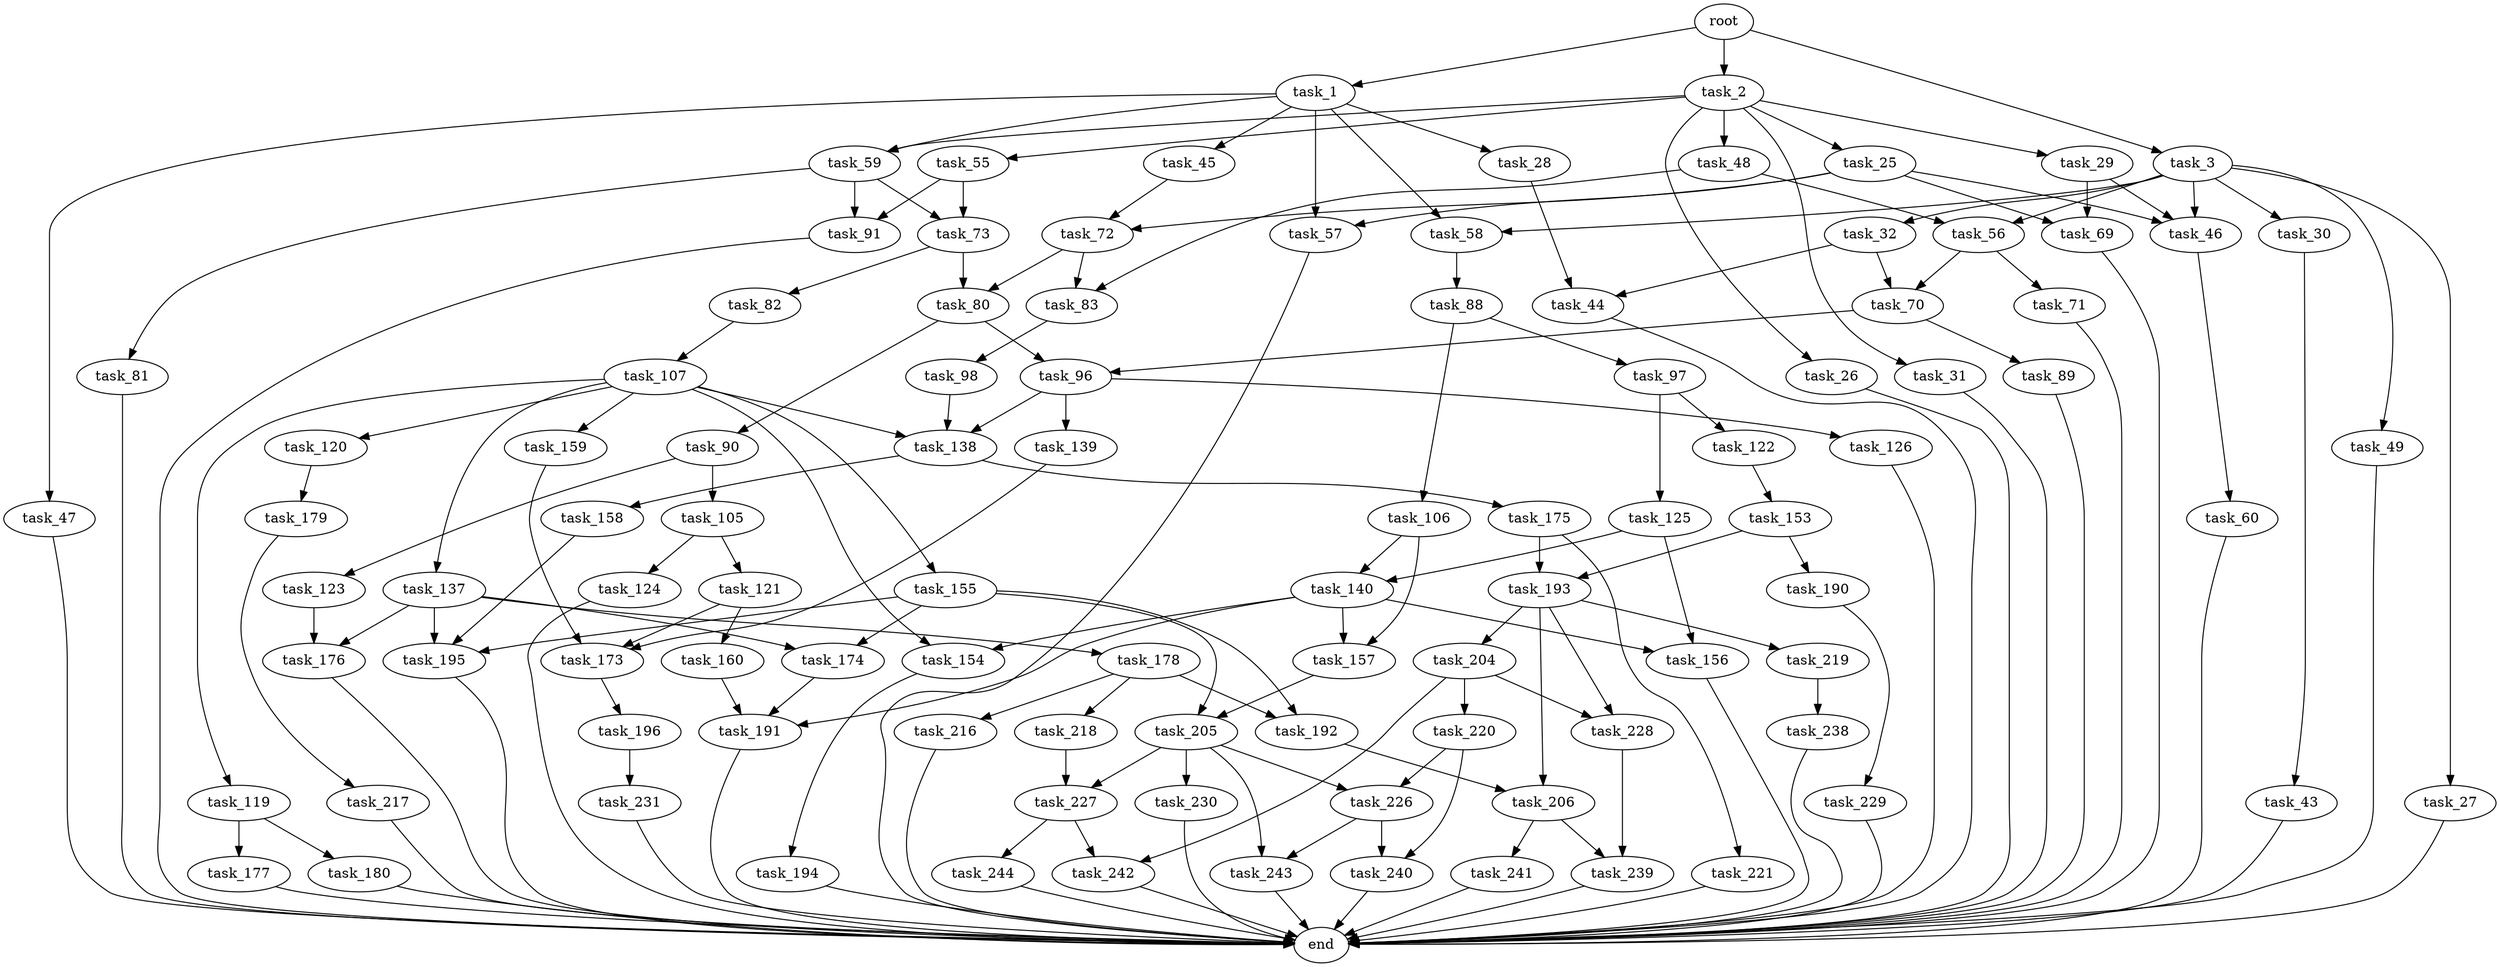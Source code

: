 digraph G {
  root [size="0.000000"];
  task_1 [size="134217728000.000000"];
  task_2 [size="18322313641.000000"];
  task_3 [size="326980092316.000000"];
  task_25 [size="447511763203.000000"];
  task_26 [size="533790317514.000000"];
  task_27 [size="1412948021394.000000"];
  task_28 [size="368293445632.000000"];
  task_29 [size="231928233984.000000"];
  task_30 [size="7381877432.000000"];
  task_31 [size="33546176123.000000"];
  task_32 [size="231928233984.000000"];
  task_43 [size="231928233984.000000"];
  task_44 [size="30243442392.000000"];
  task_45 [size="134217728000.000000"];
  task_46 [size="6677439681.000000"];
  task_47 [size="41432714105.000000"];
  task_48 [size="549755813888.000000"];
  task_49 [size="11975727360.000000"];
  task_55 [size="27875571183.000000"];
  task_56 [size="244109461150.000000"];
  task_57 [size="782757789696.000000"];
  task_58 [size="953730374.000000"];
  task_59 [size="134217728000.000000"];
  task_60 [size="549755813888.000000"];
  task_69 [size="13469558716.000000"];
  task_70 [size="9259473698.000000"];
  task_71 [size="1726889499.000000"];
  task_72 [size="5018192201.000000"];
  task_73 [size="134217728000.000000"];
  task_80 [size="333655523683.000000"];
  task_81 [size="549755813888.000000"];
  task_82 [size="10134438898.000000"];
  task_83 [size="707438592850.000000"];
  task_88 [size="782757789696.000000"];
  task_89 [size="782757789696.000000"];
  task_90 [size="110825705935.000000"];
  task_91 [size="219651458087.000000"];
  task_96 [size="14073530971.000000"];
  task_97 [size="23585113713.000000"];
  task_98 [size="1172446564040.000000"];
  task_105 [size="241846944865.000000"];
  task_106 [size="324628613006.000000"];
  task_107 [size="89178205803.000000"];
  task_119 [size="6389285677.000000"];
  task_120 [size="281316542101.000000"];
  task_121 [size="3043818238.000000"];
  task_122 [size="1141331746.000000"];
  task_123 [size="794984210373.000000"];
  task_124 [size="26046776724.000000"];
  task_125 [size="4715749050.000000"];
  task_126 [size="435082599435.000000"];
  task_137 [size="134217728000.000000"];
  task_138 [size="23764080152.000000"];
  task_139 [size="131332768712.000000"];
  task_140 [size="782757789696.000000"];
  task_153 [size="68719476736.000000"];
  task_154 [size="100545186657.000000"];
  task_155 [size="134217728000.000000"];
  task_156 [size="14452231163.000000"];
  task_157 [size="40625043249.000000"];
  task_158 [size="1135775994.000000"];
  task_159 [size="68719476736.000000"];
  task_160 [size="6216696131.000000"];
  task_173 [size="19464941977.000000"];
  task_174 [size="26741376005.000000"];
  task_175 [size="12723401754.000000"];
  task_176 [size="782757789696.000000"];
  task_177 [size="2512524802.000000"];
  task_178 [size="684229254441.000000"];
  task_179 [size="368293445632.000000"];
  task_180 [size="2240901378.000000"];
  task_190 [size="28991029248.000000"];
  task_191 [size="361948430780.000000"];
  task_192 [size="134217728000.000000"];
  task_193 [size="28991029248.000000"];
  task_194 [size="782757789696.000000"];
  task_195 [size="68719476736.000000"];
  task_196 [size="4826815926.000000"];
  task_204 [size="376425331.000000"];
  task_205 [size="34387411626.000000"];
  task_206 [size="565207409148.000000"];
  task_216 [size="782757789696.000000"];
  task_217 [size="8372649812.000000"];
  task_218 [size="68719476736.000000"];
  task_219 [size="667422409549.000000"];
  task_220 [size="409001489449.000000"];
  task_221 [size="12328054894.000000"];
  task_226 [size="8589934592.000000"];
  task_227 [size="34013358748.000000"];
  task_228 [size="782757789696.000000"];
  task_229 [size="231928233984.000000"];
  task_230 [size="5092393544.000000"];
  task_231 [size="50252334947.000000"];
  task_238 [size="30865100280.000000"];
  task_239 [size="29134038881.000000"];
  task_240 [size="699297176977.000000"];
  task_241 [size="10459496119.000000"];
  task_242 [size="2206332889.000000"];
  task_243 [size="231928233984.000000"];
  task_244 [size="18313940233.000000"];
  end [size="0.000000"];

  root -> task_1 [size="1.000000"];
  root -> task_2 [size="1.000000"];
  root -> task_3 [size="1.000000"];
  task_1 -> task_28 [size="209715200.000000"];
  task_1 -> task_45 [size="209715200.000000"];
  task_1 -> task_47 [size="209715200.000000"];
  task_1 -> task_57 [size="209715200.000000"];
  task_1 -> task_58 [size="209715200.000000"];
  task_1 -> task_59 [size="209715200.000000"];
  task_2 -> task_25 [size="301989888.000000"];
  task_2 -> task_26 [size="301989888.000000"];
  task_2 -> task_29 [size="301989888.000000"];
  task_2 -> task_31 [size="301989888.000000"];
  task_2 -> task_48 [size="301989888.000000"];
  task_2 -> task_55 [size="301989888.000000"];
  task_2 -> task_59 [size="301989888.000000"];
  task_3 -> task_27 [size="536870912.000000"];
  task_3 -> task_30 [size="536870912.000000"];
  task_3 -> task_32 [size="536870912.000000"];
  task_3 -> task_46 [size="536870912.000000"];
  task_3 -> task_49 [size="536870912.000000"];
  task_3 -> task_56 [size="536870912.000000"];
  task_3 -> task_58 [size="536870912.000000"];
  task_25 -> task_46 [size="411041792.000000"];
  task_25 -> task_57 [size="411041792.000000"];
  task_25 -> task_69 [size="411041792.000000"];
  task_25 -> task_72 [size="411041792.000000"];
  task_26 -> end [size="1.000000"];
  task_27 -> end [size="1.000000"];
  task_28 -> task_44 [size="411041792.000000"];
  task_29 -> task_46 [size="301989888.000000"];
  task_29 -> task_69 [size="301989888.000000"];
  task_30 -> task_43 [size="301989888.000000"];
  task_31 -> end [size="1.000000"];
  task_32 -> task_44 [size="301989888.000000"];
  task_32 -> task_70 [size="301989888.000000"];
  task_43 -> end [size="1.000000"];
  task_44 -> end [size="1.000000"];
  task_45 -> task_72 [size="209715200.000000"];
  task_46 -> task_60 [size="134217728.000000"];
  task_47 -> end [size="1.000000"];
  task_48 -> task_56 [size="536870912.000000"];
  task_48 -> task_83 [size="536870912.000000"];
  task_49 -> end [size="1.000000"];
  task_55 -> task_73 [size="33554432.000000"];
  task_55 -> task_91 [size="33554432.000000"];
  task_56 -> task_70 [size="411041792.000000"];
  task_56 -> task_71 [size="411041792.000000"];
  task_57 -> end [size="1.000000"];
  task_58 -> task_88 [size="33554432.000000"];
  task_59 -> task_73 [size="209715200.000000"];
  task_59 -> task_81 [size="209715200.000000"];
  task_59 -> task_91 [size="209715200.000000"];
  task_60 -> end [size="1.000000"];
  task_69 -> end [size="1.000000"];
  task_70 -> task_89 [size="301989888.000000"];
  task_70 -> task_96 [size="301989888.000000"];
  task_71 -> end [size="1.000000"];
  task_72 -> task_80 [size="411041792.000000"];
  task_72 -> task_83 [size="411041792.000000"];
  task_73 -> task_80 [size="209715200.000000"];
  task_73 -> task_82 [size="209715200.000000"];
  task_80 -> task_90 [size="679477248.000000"];
  task_80 -> task_96 [size="679477248.000000"];
  task_81 -> end [size="1.000000"];
  task_82 -> task_107 [size="679477248.000000"];
  task_83 -> task_98 [size="679477248.000000"];
  task_88 -> task_97 [size="679477248.000000"];
  task_88 -> task_106 [size="679477248.000000"];
  task_89 -> end [size="1.000000"];
  task_90 -> task_105 [size="134217728.000000"];
  task_90 -> task_123 [size="134217728.000000"];
  task_91 -> end [size="1.000000"];
  task_96 -> task_126 [size="301989888.000000"];
  task_96 -> task_138 [size="301989888.000000"];
  task_96 -> task_139 [size="301989888.000000"];
  task_97 -> task_122 [size="33554432.000000"];
  task_97 -> task_125 [size="33554432.000000"];
  task_98 -> task_138 [size="838860800.000000"];
  task_105 -> task_121 [size="209715200.000000"];
  task_105 -> task_124 [size="209715200.000000"];
  task_106 -> task_140 [size="209715200.000000"];
  task_106 -> task_157 [size="209715200.000000"];
  task_107 -> task_119 [size="411041792.000000"];
  task_107 -> task_120 [size="411041792.000000"];
  task_107 -> task_137 [size="411041792.000000"];
  task_107 -> task_138 [size="411041792.000000"];
  task_107 -> task_154 [size="411041792.000000"];
  task_107 -> task_155 [size="411041792.000000"];
  task_107 -> task_159 [size="411041792.000000"];
  task_119 -> task_177 [size="134217728.000000"];
  task_119 -> task_180 [size="134217728.000000"];
  task_120 -> task_179 [size="679477248.000000"];
  task_121 -> task_160 [size="75497472.000000"];
  task_121 -> task_173 [size="75497472.000000"];
  task_122 -> task_153 [size="33554432.000000"];
  task_123 -> task_176 [size="536870912.000000"];
  task_124 -> end [size="1.000000"];
  task_125 -> task_140 [size="75497472.000000"];
  task_125 -> task_156 [size="75497472.000000"];
  task_126 -> end [size="1.000000"];
  task_137 -> task_174 [size="209715200.000000"];
  task_137 -> task_176 [size="209715200.000000"];
  task_137 -> task_178 [size="209715200.000000"];
  task_137 -> task_195 [size="209715200.000000"];
  task_138 -> task_158 [size="33554432.000000"];
  task_138 -> task_175 [size="33554432.000000"];
  task_139 -> task_173 [size="209715200.000000"];
  task_140 -> task_154 [size="679477248.000000"];
  task_140 -> task_156 [size="679477248.000000"];
  task_140 -> task_157 [size="679477248.000000"];
  task_140 -> task_191 [size="679477248.000000"];
  task_153 -> task_190 [size="134217728.000000"];
  task_153 -> task_193 [size="134217728.000000"];
  task_154 -> task_194 [size="75497472.000000"];
  task_155 -> task_174 [size="209715200.000000"];
  task_155 -> task_192 [size="209715200.000000"];
  task_155 -> task_195 [size="209715200.000000"];
  task_155 -> task_205 [size="209715200.000000"];
  task_156 -> end [size="1.000000"];
  task_157 -> task_205 [size="679477248.000000"];
  task_158 -> task_195 [size="33554432.000000"];
  task_159 -> task_173 [size="134217728.000000"];
  task_160 -> task_191 [size="134217728.000000"];
  task_173 -> task_196 [size="838860800.000000"];
  task_174 -> task_191 [size="679477248.000000"];
  task_175 -> task_193 [size="679477248.000000"];
  task_175 -> task_221 [size="679477248.000000"];
  task_176 -> end [size="1.000000"];
  task_177 -> end [size="1.000000"];
  task_178 -> task_192 [size="838860800.000000"];
  task_178 -> task_216 [size="838860800.000000"];
  task_178 -> task_218 [size="838860800.000000"];
  task_179 -> task_217 [size="411041792.000000"];
  task_180 -> end [size="1.000000"];
  task_190 -> task_229 [size="75497472.000000"];
  task_191 -> end [size="1.000000"];
  task_192 -> task_206 [size="209715200.000000"];
  task_193 -> task_204 [size="75497472.000000"];
  task_193 -> task_206 [size="75497472.000000"];
  task_193 -> task_219 [size="75497472.000000"];
  task_193 -> task_228 [size="75497472.000000"];
  task_194 -> end [size="1.000000"];
  task_195 -> end [size="1.000000"];
  task_196 -> task_231 [size="75497472.000000"];
  task_204 -> task_220 [size="33554432.000000"];
  task_204 -> task_228 [size="33554432.000000"];
  task_204 -> task_242 [size="33554432.000000"];
  task_205 -> task_226 [size="33554432.000000"];
  task_205 -> task_227 [size="33554432.000000"];
  task_205 -> task_230 [size="33554432.000000"];
  task_205 -> task_243 [size="33554432.000000"];
  task_206 -> task_239 [size="536870912.000000"];
  task_206 -> task_241 [size="536870912.000000"];
  task_216 -> end [size="1.000000"];
  task_217 -> end [size="1.000000"];
  task_218 -> task_227 [size="134217728.000000"];
  task_219 -> task_238 [size="411041792.000000"];
  task_220 -> task_226 [size="301989888.000000"];
  task_220 -> task_240 [size="301989888.000000"];
  task_221 -> end [size="1.000000"];
  task_226 -> task_240 [size="33554432.000000"];
  task_226 -> task_243 [size="33554432.000000"];
  task_227 -> task_242 [size="33554432.000000"];
  task_227 -> task_244 [size="33554432.000000"];
  task_228 -> task_239 [size="679477248.000000"];
  task_229 -> end [size="1.000000"];
  task_230 -> end [size="1.000000"];
  task_231 -> end [size="1.000000"];
  task_238 -> end [size="1.000000"];
  task_239 -> end [size="1.000000"];
  task_240 -> end [size="1.000000"];
  task_241 -> end [size="1.000000"];
  task_242 -> end [size="1.000000"];
  task_243 -> end [size="1.000000"];
  task_244 -> end [size="1.000000"];
}
